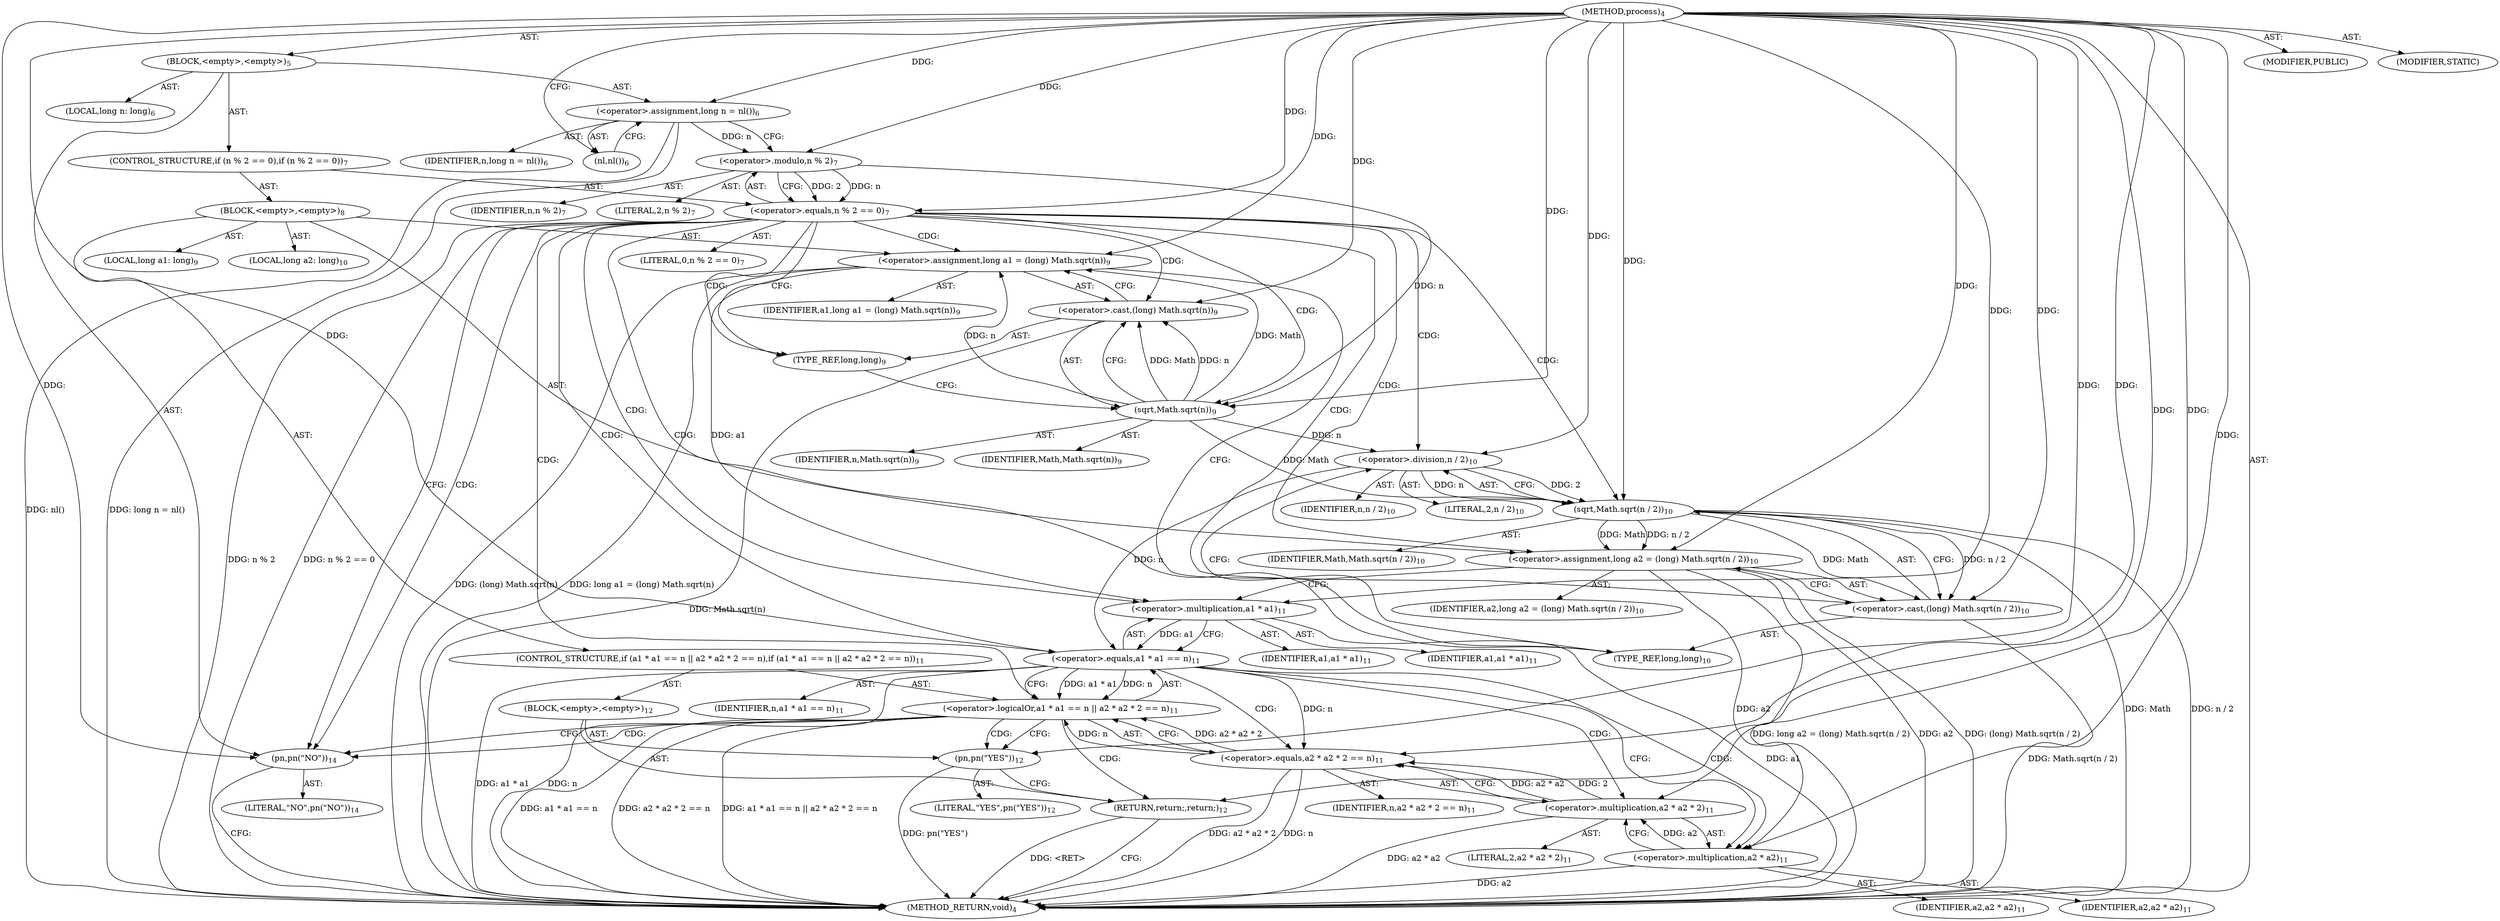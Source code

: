 digraph "process" {  
"36" [label = <(METHOD,process)<SUB>4</SUB>> ]
"37" [label = <(BLOCK,&lt;empty&gt;,&lt;empty&gt;)<SUB>5</SUB>> ]
"38" [label = <(LOCAL,long n: long)<SUB>6</SUB>> ]
"39" [label = <(&lt;operator&gt;.assignment,long n = nl())<SUB>6</SUB>> ]
"40" [label = <(IDENTIFIER,n,long n = nl())<SUB>6</SUB>> ]
"41" [label = <(nl,nl())<SUB>6</SUB>> ]
"42" [label = <(CONTROL_STRUCTURE,if (n % 2 == 0),if (n % 2 == 0))<SUB>7</SUB>> ]
"43" [label = <(&lt;operator&gt;.equals,n % 2 == 0)<SUB>7</SUB>> ]
"44" [label = <(&lt;operator&gt;.modulo,n % 2)<SUB>7</SUB>> ]
"45" [label = <(IDENTIFIER,n,n % 2)<SUB>7</SUB>> ]
"46" [label = <(LITERAL,2,n % 2)<SUB>7</SUB>> ]
"47" [label = <(LITERAL,0,n % 2 == 0)<SUB>7</SUB>> ]
"48" [label = <(BLOCK,&lt;empty&gt;,&lt;empty&gt;)<SUB>8</SUB>> ]
"49" [label = <(LOCAL,long a1: long)<SUB>9</SUB>> ]
"50" [label = <(&lt;operator&gt;.assignment,long a1 = (long) Math.sqrt(n))<SUB>9</SUB>> ]
"51" [label = <(IDENTIFIER,a1,long a1 = (long) Math.sqrt(n))<SUB>9</SUB>> ]
"52" [label = <(&lt;operator&gt;.cast,(long) Math.sqrt(n))<SUB>9</SUB>> ]
"53" [label = <(TYPE_REF,long,long)<SUB>9</SUB>> ]
"54" [label = <(sqrt,Math.sqrt(n))<SUB>9</SUB>> ]
"55" [label = <(IDENTIFIER,Math,Math.sqrt(n))<SUB>9</SUB>> ]
"56" [label = <(IDENTIFIER,n,Math.sqrt(n))<SUB>9</SUB>> ]
"57" [label = <(LOCAL,long a2: long)<SUB>10</SUB>> ]
"58" [label = <(&lt;operator&gt;.assignment,long a2 = (long) Math.sqrt(n / 2))<SUB>10</SUB>> ]
"59" [label = <(IDENTIFIER,a2,long a2 = (long) Math.sqrt(n / 2))<SUB>10</SUB>> ]
"60" [label = <(&lt;operator&gt;.cast,(long) Math.sqrt(n / 2))<SUB>10</SUB>> ]
"61" [label = <(TYPE_REF,long,long)<SUB>10</SUB>> ]
"62" [label = <(sqrt,Math.sqrt(n / 2))<SUB>10</SUB>> ]
"63" [label = <(IDENTIFIER,Math,Math.sqrt(n / 2))<SUB>10</SUB>> ]
"64" [label = <(&lt;operator&gt;.division,n / 2)<SUB>10</SUB>> ]
"65" [label = <(IDENTIFIER,n,n / 2)<SUB>10</SUB>> ]
"66" [label = <(LITERAL,2,n / 2)<SUB>10</SUB>> ]
"67" [label = <(CONTROL_STRUCTURE,if (a1 * a1 == n || a2 * a2 * 2 == n),if (a1 * a1 == n || a2 * a2 * 2 == n))<SUB>11</SUB>> ]
"68" [label = <(&lt;operator&gt;.logicalOr,a1 * a1 == n || a2 * a2 * 2 == n)<SUB>11</SUB>> ]
"69" [label = <(&lt;operator&gt;.equals,a1 * a1 == n)<SUB>11</SUB>> ]
"70" [label = <(&lt;operator&gt;.multiplication,a1 * a1)<SUB>11</SUB>> ]
"71" [label = <(IDENTIFIER,a1,a1 * a1)<SUB>11</SUB>> ]
"72" [label = <(IDENTIFIER,a1,a1 * a1)<SUB>11</SUB>> ]
"73" [label = <(IDENTIFIER,n,a1 * a1 == n)<SUB>11</SUB>> ]
"74" [label = <(&lt;operator&gt;.equals,a2 * a2 * 2 == n)<SUB>11</SUB>> ]
"75" [label = <(&lt;operator&gt;.multiplication,a2 * a2 * 2)<SUB>11</SUB>> ]
"76" [label = <(&lt;operator&gt;.multiplication,a2 * a2)<SUB>11</SUB>> ]
"77" [label = <(IDENTIFIER,a2,a2 * a2)<SUB>11</SUB>> ]
"78" [label = <(IDENTIFIER,a2,a2 * a2)<SUB>11</SUB>> ]
"79" [label = <(LITERAL,2,a2 * a2 * 2)<SUB>11</SUB>> ]
"80" [label = <(IDENTIFIER,n,a2 * a2 * 2 == n)<SUB>11</SUB>> ]
"81" [label = <(BLOCK,&lt;empty&gt;,&lt;empty&gt;)<SUB>12</SUB>> ]
"82" [label = <(pn,pn(&quot;YES&quot;))<SUB>12</SUB>> ]
"83" [label = <(LITERAL,&quot;YES&quot;,pn(&quot;YES&quot;))<SUB>12</SUB>> ]
"84" [label = <(RETURN,return;,return;)<SUB>12</SUB>> ]
"85" [label = <(pn,pn(&quot;NO&quot;))<SUB>14</SUB>> ]
"86" [label = <(LITERAL,&quot;NO&quot;,pn(&quot;NO&quot;))<SUB>14</SUB>> ]
"87" [label = <(MODIFIER,PUBLIC)> ]
"88" [label = <(MODIFIER,STATIC)> ]
"89" [label = <(METHOD_RETURN,void)<SUB>4</SUB>> ]
  "36" -> "37"  [ label = "AST: "] 
  "36" -> "87"  [ label = "AST: "] 
  "36" -> "88"  [ label = "AST: "] 
  "36" -> "89"  [ label = "AST: "] 
  "37" -> "38"  [ label = "AST: "] 
  "37" -> "39"  [ label = "AST: "] 
  "37" -> "42"  [ label = "AST: "] 
  "37" -> "85"  [ label = "AST: "] 
  "39" -> "40"  [ label = "AST: "] 
  "39" -> "41"  [ label = "AST: "] 
  "42" -> "43"  [ label = "AST: "] 
  "42" -> "48"  [ label = "AST: "] 
  "43" -> "44"  [ label = "AST: "] 
  "43" -> "47"  [ label = "AST: "] 
  "44" -> "45"  [ label = "AST: "] 
  "44" -> "46"  [ label = "AST: "] 
  "48" -> "49"  [ label = "AST: "] 
  "48" -> "50"  [ label = "AST: "] 
  "48" -> "57"  [ label = "AST: "] 
  "48" -> "58"  [ label = "AST: "] 
  "48" -> "67"  [ label = "AST: "] 
  "50" -> "51"  [ label = "AST: "] 
  "50" -> "52"  [ label = "AST: "] 
  "52" -> "53"  [ label = "AST: "] 
  "52" -> "54"  [ label = "AST: "] 
  "54" -> "55"  [ label = "AST: "] 
  "54" -> "56"  [ label = "AST: "] 
  "58" -> "59"  [ label = "AST: "] 
  "58" -> "60"  [ label = "AST: "] 
  "60" -> "61"  [ label = "AST: "] 
  "60" -> "62"  [ label = "AST: "] 
  "62" -> "63"  [ label = "AST: "] 
  "62" -> "64"  [ label = "AST: "] 
  "64" -> "65"  [ label = "AST: "] 
  "64" -> "66"  [ label = "AST: "] 
  "67" -> "68"  [ label = "AST: "] 
  "67" -> "81"  [ label = "AST: "] 
  "68" -> "69"  [ label = "AST: "] 
  "68" -> "74"  [ label = "AST: "] 
  "69" -> "70"  [ label = "AST: "] 
  "69" -> "73"  [ label = "AST: "] 
  "70" -> "71"  [ label = "AST: "] 
  "70" -> "72"  [ label = "AST: "] 
  "74" -> "75"  [ label = "AST: "] 
  "74" -> "80"  [ label = "AST: "] 
  "75" -> "76"  [ label = "AST: "] 
  "75" -> "79"  [ label = "AST: "] 
  "76" -> "77"  [ label = "AST: "] 
  "76" -> "78"  [ label = "AST: "] 
  "81" -> "82"  [ label = "AST: "] 
  "81" -> "84"  [ label = "AST: "] 
  "82" -> "83"  [ label = "AST: "] 
  "85" -> "86"  [ label = "AST: "] 
  "39" -> "44"  [ label = "CFG: "] 
  "85" -> "89"  [ label = "CFG: "] 
  "41" -> "39"  [ label = "CFG: "] 
  "43" -> "53"  [ label = "CFG: "] 
  "43" -> "85"  [ label = "CFG: "] 
  "44" -> "43"  [ label = "CFG: "] 
  "50" -> "61"  [ label = "CFG: "] 
  "58" -> "70"  [ label = "CFG: "] 
  "52" -> "50"  [ label = "CFG: "] 
  "60" -> "58"  [ label = "CFG: "] 
  "68" -> "82"  [ label = "CFG: "] 
  "68" -> "85"  [ label = "CFG: "] 
  "53" -> "54"  [ label = "CFG: "] 
  "54" -> "52"  [ label = "CFG: "] 
  "61" -> "64"  [ label = "CFG: "] 
  "62" -> "60"  [ label = "CFG: "] 
  "69" -> "68"  [ label = "CFG: "] 
  "69" -> "76"  [ label = "CFG: "] 
  "74" -> "68"  [ label = "CFG: "] 
  "82" -> "84"  [ label = "CFG: "] 
  "84" -> "89"  [ label = "CFG: "] 
  "64" -> "62"  [ label = "CFG: "] 
  "70" -> "69"  [ label = "CFG: "] 
  "75" -> "74"  [ label = "CFG: "] 
  "76" -> "75"  [ label = "CFG: "] 
  "36" -> "41"  [ label = "CFG: "] 
  "84" -> "89"  [ label = "DDG: &lt;RET&gt;"] 
  "39" -> "89"  [ label = "DDG: nl()"] 
  "39" -> "89"  [ label = "DDG: long n = nl()"] 
  "43" -> "89"  [ label = "DDG: n % 2"] 
  "43" -> "89"  [ label = "DDG: n % 2 == 0"] 
  "52" -> "89"  [ label = "DDG: Math.sqrt(n)"] 
  "50" -> "89"  [ label = "DDG: (long) Math.sqrt(n)"] 
  "50" -> "89"  [ label = "DDG: long a1 = (long) Math.sqrt(n)"] 
  "58" -> "89"  [ label = "DDG: a2"] 
  "62" -> "89"  [ label = "DDG: Math"] 
  "62" -> "89"  [ label = "DDG: n / 2"] 
  "60" -> "89"  [ label = "DDG: Math.sqrt(n / 2)"] 
  "58" -> "89"  [ label = "DDG: (long) Math.sqrt(n / 2)"] 
  "58" -> "89"  [ label = "DDG: long a2 = (long) Math.sqrt(n / 2)"] 
  "70" -> "89"  [ label = "DDG: a1"] 
  "69" -> "89"  [ label = "DDG: a1 * a1"] 
  "69" -> "89"  [ label = "DDG: n"] 
  "68" -> "89"  [ label = "DDG: a1 * a1 == n"] 
  "76" -> "89"  [ label = "DDG: a2"] 
  "75" -> "89"  [ label = "DDG: a2 * a2"] 
  "74" -> "89"  [ label = "DDG: a2 * a2 * 2"] 
  "74" -> "89"  [ label = "DDG: n"] 
  "68" -> "89"  [ label = "DDG: a2 * a2 * 2 == n"] 
  "68" -> "89"  [ label = "DDG: a1 * a1 == n || a2 * a2 * 2 == n"] 
  "82" -> "89"  [ label = "DDG: pn(&quot;YES&quot;)"] 
  "36" -> "39"  [ label = "DDG: "] 
  "36" -> "85"  [ label = "DDG: "] 
  "44" -> "43"  [ label = "DDG: n"] 
  "44" -> "43"  [ label = "DDG: 2"] 
  "36" -> "43"  [ label = "DDG: "] 
  "36" -> "50"  [ label = "DDG: "] 
  "54" -> "50"  [ label = "DDG: Math"] 
  "54" -> "50"  [ label = "DDG: n"] 
  "36" -> "58"  [ label = "DDG: "] 
  "62" -> "58"  [ label = "DDG: Math"] 
  "62" -> "58"  [ label = "DDG: n / 2"] 
  "39" -> "44"  [ label = "DDG: n"] 
  "36" -> "44"  [ label = "DDG: "] 
  "36" -> "52"  [ label = "DDG: "] 
  "54" -> "52"  [ label = "DDG: Math"] 
  "54" -> "52"  [ label = "DDG: n"] 
  "36" -> "60"  [ label = "DDG: "] 
  "62" -> "60"  [ label = "DDG: Math"] 
  "62" -> "60"  [ label = "DDG: n / 2"] 
  "69" -> "68"  [ label = "DDG: a1 * a1"] 
  "69" -> "68"  [ label = "DDG: n"] 
  "74" -> "68"  [ label = "DDG: a2 * a2 * 2"] 
  "74" -> "68"  [ label = "DDG: n"] 
  "36" -> "84"  [ label = "DDG: "] 
  "36" -> "54"  [ label = "DDG: "] 
  "44" -> "54"  [ label = "DDG: n"] 
  "54" -> "62"  [ label = "DDG: Math"] 
  "36" -> "62"  [ label = "DDG: "] 
  "64" -> "62"  [ label = "DDG: n"] 
  "64" -> "62"  [ label = "DDG: 2"] 
  "70" -> "69"  [ label = "DDG: a1"] 
  "64" -> "69"  [ label = "DDG: n"] 
  "36" -> "69"  [ label = "DDG: "] 
  "75" -> "74"  [ label = "DDG: a2 * a2"] 
  "75" -> "74"  [ label = "DDG: 2"] 
  "69" -> "74"  [ label = "DDG: n"] 
  "36" -> "74"  [ label = "DDG: "] 
  "36" -> "82"  [ label = "DDG: "] 
  "54" -> "64"  [ label = "DDG: n"] 
  "36" -> "64"  [ label = "DDG: "] 
  "50" -> "70"  [ label = "DDG: a1"] 
  "36" -> "70"  [ label = "DDG: "] 
  "76" -> "75"  [ label = "DDG: a2"] 
  "36" -> "75"  [ label = "DDG: "] 
  "58" -> "76"  [ label = "DDG: a2"] 
  "36" -> "76"  [ label = "DDG: "] 
  "43" -> "58"  [ label = "CDG: "] 
  "43" -> "68"  [ label = "CDG: "] 
  "43" -> "60"  [ label = "CDG: "] 
  "43" -> "61"  [ label = "CDG: "] 
  "43" -> "64"  [ label = "CDG: "] 
  "43" -> "52"  [ label = "CDG: "] 
  "43" -> "53"  [ label = "CDG: "] 
  "43" -> "85"  [ label = "CDG: "] 
  "43" -> "69"  [ label = "CDG: "] 
  "43" -> "70"  [ label = "CDG: "] 
  "43" -> "50"  [ label = "CDG: "] 
  "43" -> "54"  [ label = "CDG: "] 
  "43" -> "62"  [ label = "CDG: "] 
  "68" -> "84"  [ label = "CDG: "] 
  "68" -> "85"  [ label = "CDG: "] 
  "68" -> "82"  [ label = "CDG: "] 
  "69" -> "75"  [ label = "CDG: "] 
  "69" -> "74"  [ label = "CDG: "] 
  "69" -> "76"  [ label = "CDG: "] 
}

